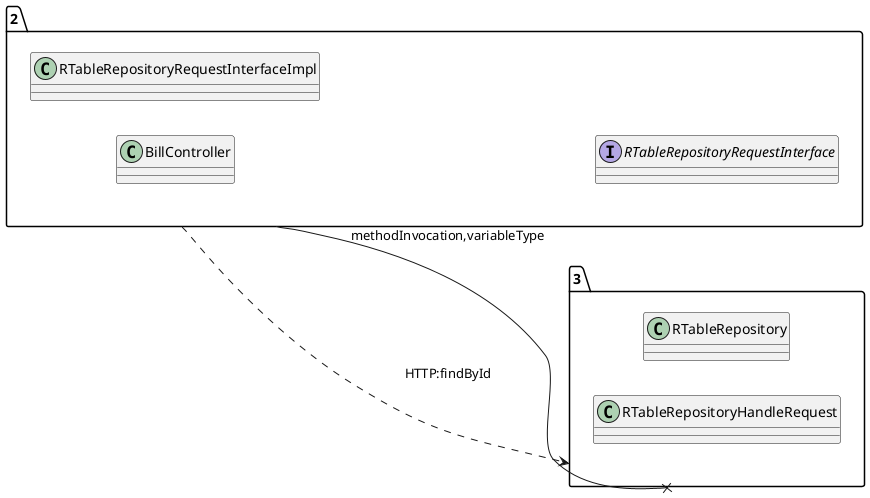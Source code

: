 @startuml 
allow_mixing
left to right direction
package "2"{
class BillController
class RTableRepositoryRequestInterfaceImpl
interface RTableRepositoryRequestInterface

}
package "3"{
class RTableRepository
class RTableRepositoryHandleRequest

}
"2" --x "3":methodInvocation,variableType
"2" ..> "3":HTTP:findById
@enduml